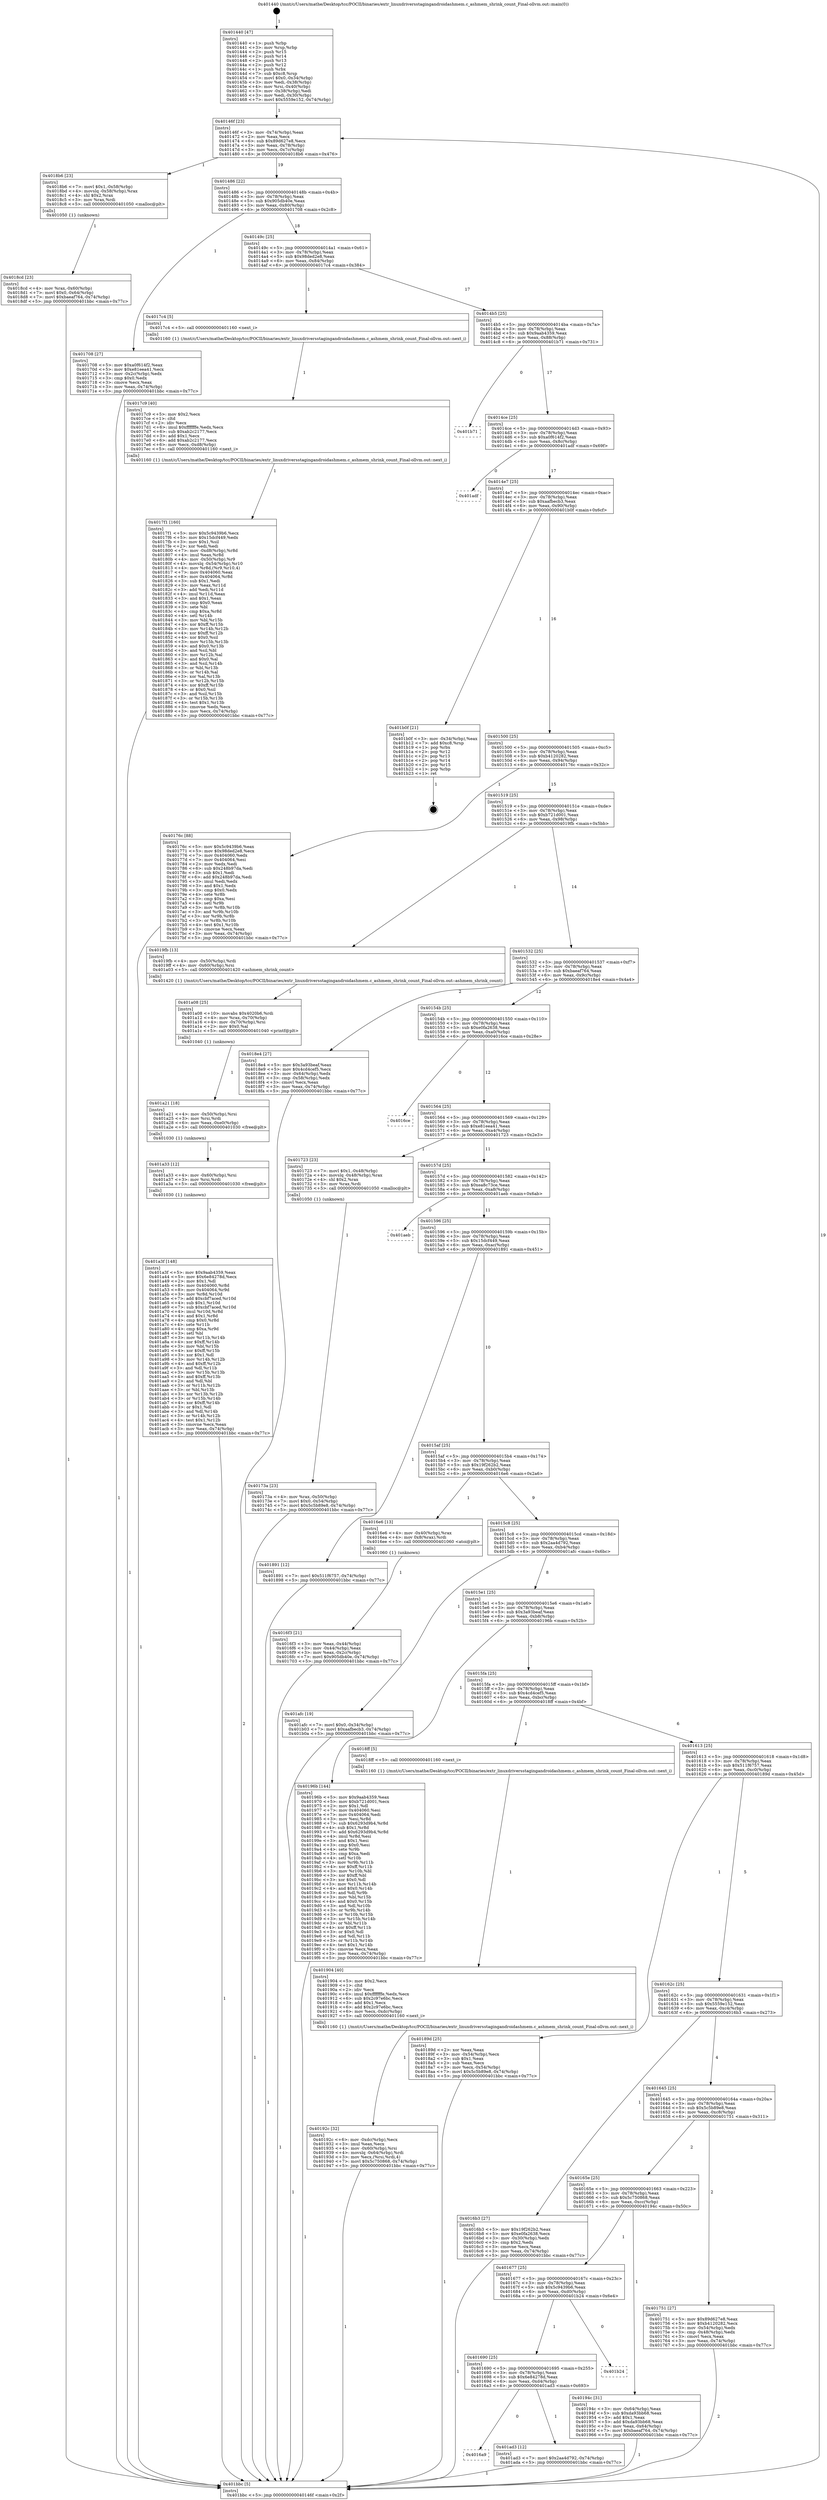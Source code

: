 digraph "0x401440" {
  label = "0x401440 (/mnt/c/Users/mathe/Desktop/tcc/POCII/binaries/extr_linuxdriversstagingandroidashmem.c_ashmem_shrink_count_Final-ollvm.out::main(0))"
  labelloc = "t"
  node[shape=record]

  Entry [label="",width=0.3,height=0.3,shape=circle,fillcolor=black,style=filled]
  "0x40146f" [label="{
     0x40146f [23]\l
     | [instrs]\l
     &nbsp;&nbsp;0x40146f \<+3\>: mov -0x74(%rbp),%eax\l
     &nbsp;&nbsp;0x401472 \<+2\>: mov %eax,%ecx\l
     &nbsp;&nbsp;0x401474 \<+6\>: sub $0x89d627e8,%ecx\l
     &nbsp;&nbsp;0x40147a \<+3\>: mov %eax,-0x78(%rbp)\l
     &nbsp;&nbsp;0x40147d \<+3\>: mov %ecx,-0x7c(%rbp)\l
     &nbsp;&nbsp;0x401480 \<+6\>: je 00000000004018b6 \<main+0x476\>\l
  }"]
  "0x4018b6" [label="{
     0x4018b6 [23]\l
     | [instrs]\l
     &nbsp;&nbsp;0x4018b6 \<+7\>: movl $0x1,-0x58(%rbp)\l
     &nbsp;&nbsp;0x4018bd \<+4\>: movslq -0x58(%rbp),%rax\l
     &nbsp;&nbsp;0x4018c1 \<+4\>: shl $0x2,%rax\l
     &nbsp;&nbsp;0x4018c5 \<+3\>: mov %rax,%rdi\l
     &nbsp;&nbsp;0x4018c8 \<+5\>: call 0000000000401050 \<malloc@plt\>\l
     | [calls]\l
     &nbsp;&nbsp;0x401050 \{1\} (unknown)\l
  }"]
  "0x401486" [label="{
     0x401486 [22]\l
     | [instrs]\l
     &nbsp;&nbsp;0x401486 \<+5\>: jmp 000000000040148b \<main+0x4b\>\l
     &nbsp;&nbsp;0x40148b \<+3\>: mov -0x78(%rbp),%eax\l
     &nbsp;&nbsp;0x40148e \<+5\>: sub $0x905db40e,%eax\l
     &nbsp;&nbsp;0x401493 \<+3\>: mov %eax,-0x80(%rbp)\l
     &nbsp;&nbsp;0x401496 \<+6\>: je 0000000000401708 \<main+0x2c8\>\l
  }"]
  Exit [label="",width=0.3,height=0.3,shape=circle,fillcolor=black,style=filled,peripheries=2]
  "0x401708" [label="{
     0x401708 [27]\l
     | [instrs]\l
     &nbsp;&nbsp;0x401708 \<+5\>: mov $0xa0f614f2,%eax\l
     &nbsp;&nbsp;0x40170d \<+5\>: mov $0xe81eea41,%ecx\l
     &nbsp;&nbsp;0x401712 \<+3\>: mov -0x2c(%rbp),%edx\l
     &nbsp;&nbsp;0x401715 \<+3\>: cmp $0x0,%edx\l
     &nbsp;&nbsp;0x401718 \<+3\>: cmove %ecx,%eax\l
     &nbsp;&nbsp;0x40171b \<+3\>: mov %eax,-0x74(%rbp)\l
     &nbsp;&nbsp;0x40171e \<+5\>: jmp 0000000000401bbc \<main+0x77c\>\l
  }"]
  "0x40149c" [label="{
     0x40149c [25]\l
     | [instrs]\l
     &nbsp;&nbsp;0x40149c \<+5\>: jmp 00000000004014a1 \<main+0x61\>\l
     &nbsp;&nbsp;0x4014a1 \<+3\>: mov -0x78(%rbp),%eax\l
     &nbsp;&nbsp;0x4014a4 \<+5\>: sub $0x98ded2e8,%eax\l
     &nbsp;&nbsp;0x4014a9 \<+6\>: mov %eax,-0x84(%rbp)\l
     &nbsp;&nbsp;0x4014af \<+6\>: je 00000000004017c4 \<main+0x384\>\l
  }"]
  "0x4016a9" [label="{
     0x4016a9\l
  }", style=dashed]
  "0x4017c4" [label="{
     0x4017c4 [5]\l
     | [instrs]\l
     &nbsp;&nbsp;0x4017c4 \<+5\>: call 0000000000401160 \<next_i\>\l
     | [calls]\l
     &nbsp;&nbsp;0x401160 \{1\} (/mnt/c/Users/mathe/Desktop/tcc/POCII/binaries/extr_linuxdriversstagingandroidashmem.c_ashmem_shrink_count_Final-ollvm.out::next_i)\l
  }"]
  "0x4014b5" [label="{
     0x4014b5 [25]\l
     | [instrs]\l
     &nbsp;&nbsp;0x4014b5 \<+5\>: jmp 00000000004014ba \<main+0x7a\>\l
     &nbsp;&nbsp;0x4014ba \<+3\>: mov -0x78(%rbp),%eax\l
     &nbsp;&nbsp;0x4014bd \<+5\>: sub $0x9aab4359,%eax\l
     &nbsp;&nbsp;0x4014c2 \<+6\>: mov %eax,-0x88(%rbp)\l
     &nbsp;&nbsp;0x4014c8 \<+6\>: je 0000000000401b71 \<main+0x731\>\l
  }"]
  "0x401ad3" [label="{
     0x401ad3 [12]\l
     | [instrs]\l
     &nbsp;&nbsp;0x401ad3 \<+7\>: movl $0x2aa4d792,-0x74(%rbp)\l
     &nbsp;&nbsp;0x401ada \<+5\>: jmp 0000000000401bbc \<main+0x77c\>\l
  }"]
  "0x401b71" [label="{
     0x401b71\l
  }", style=dashed]
  "0x4014ce" [label="{
     0x4014ce [25]\l
     | [instrs]\l
     &nbsp;&nbsp;0x4014ce \<+5\>: jmp 00000000004014d3 \<main+0x93\>\l
     &nbsp;&nbsp;0x4014d3 \<+3\>: mov -0x78(%rbp),%eax\l
     &nbsp;&nbsp;0x4014d6 \<+5\>: sub $0xa0f614f2,%eax\l
     &nbsp;&nbsp;0x4014db \<+6\>: mov %eax,-0x8c(%rbp)\l
     &nbsp;&nbsp;0x4014e1 \<+6\>: je 0000000000401adf \<main+0x69f\>\l
  }"]
  "0x401690" [label="{
     0x401690 [25]\l
     | [instrs]\l
     &nbsp;&nbsp;0x401690 \<+5\>: jmp 0000000000401695 \<main+0x255\>\l
     &nbsp;&nbsp;0x401695 \<+3\>: mov -0x78(%rbp),%eax\l
     &nbsp;&nbsp;0x401698 \<+5\>: sub $0x6e84278d,%eax\l
     &nbsp;&nbsp;0x40169d \<+6\>: mov %eax,-0xd4(%rbp)\l
     &nbsp;&nbsp;0x4016a3 \<+6\>: je 0000000000401ad3 \<main+0x693\>\l
  }"]
  "0x401adf" [label="{
     0x401adf\l
  }", style=dashed]
  "0x4014e7" [label="{
     0x4014e7 [25]\l
     | [instrs]\l
     &nbsp;&nbsp;0x4014e7 \<+5\>: jmp 00000000004014ec \<main+0xac\>\l
     &nbsp;&nbsp;0x4014ec \<+3\>: mov -0x78(%rbp),%eax\l
     &nbsp;&nbsp;0x4014ef \<+5\>: sub $0xaafbecb3,%eax\l
     &nbsp;&nbsp;0x4014f4 \<+6\>: mov %eax,-0x90(%rbp)\l
     &nbsp;&nbsp;0x4014fa \<+6\>: je 0000000000401b0f \<main+0x6cf\>\l
  }"]
  "0x401b24" [label="{
     0x401b24\l
  }", style=dashed]
  "0x401b0f" [label="{
     0x401b0f [21]\l
     | [instrs]\l
     &nbsp;&nbsp;0x401b0f \<+3\>: mov -0x34(%rbp),%eax\l
     &nbsp;&nbsp;0x401b12 \<+7\>: add $0xc8,%rsp\l
     &nbsp;&nbsp;0x401b19 \<+1\>: pop %rbx\l
     &nbsp;&nbsp;0x401b1a \<+2\>: pop %r12\l
     &nbsp;&nbsp;0x401b1c \<+2\>: pop %r13\l
     &nbsp;&nbsp;0x401b1e \<+2\>: pop %r14\l
     &nbsp;&nbsp;0x401b20 \<+2\>: pop %r15\l
     &nbsp;&nbsp;0x401b22 \<+1\>: pop %rbp\l
     &nbsp;&nbsp;0x401b23 \<+1\>: ret\l
  }"]
  "0x401500" [label="{
     0x401500 [25]\l
     | [instrs]\l
     &nbsp;&nbsp;0x401500 \<+5\>: jmp 0000000000401505 \<main+0xc5\>\l
     &nbsp;&nbsp;0x401505 \<+3\>: mov -0x78(%rbp),%eax\l
     &nbsp;&nbsp;0x401508 \<+5\>: sub $0xb4120282,%eax\l
     &nbsp;&nbsp;0x40150d \<+6\>: mov %eax,-0x94(%rbp)\l
     &nbsp;&nbsp;0x401513 \<+6\>: je 000000000040176c \<main+0x32c\>\l
  }"]
  "0x401a3f" [label="{
     0x401a3f [148]\l
     | [instrs]\l
     &nbsp;&nbsp;0x401a3f \<+5\>: mov $0x9aab4359,%eax\l
     &nbsp;&nbsp;0x401a44 \<+5\>: mov $0x6e84278d,%ecx\l
     &nbsp;&nbsp;0x401a49 \<+2\>: mov $0x1,%dl\l
     &nbsp;&nbsp;0x401a4b \<+8\>: mov 0x404060,%r8d\l
     &nbsp;&nbsp;0x401a53 \<+8\>: mov 0x404064,%r9d\l
     &nbsp;&nbsp;0x401a5b \<+3\>: mov %r8d,%r10d\l
     &nbsp;&nbsp;0x401a5e \<+7\>: add $0xcbf7aced,%r10d\l
     &nbsp;&nbsp;0x401a65 \<+4\>: sub $0x1,%r10d\l
     &nbsp;&nbsp;0x401a69 \<+7\>: sub $0xcbf7aced,%r10d\l
     &nbsp;&nbsp;0x401a70 \<+4\>: imul %r10d,%r8d\l
     &nbsp;&nbsp;0x401a74 \<+4\>: and $0x1,%r8d\l
     &nbsp;&nbsp;0x401a78 \<+4\>: cmp $0x0,%r8d\l
     &nbsp;&nbsp;0x401a7c \<+4\>: sete %r11b\l
     &nbsp;&nbsp;0x401a80 \<+4\>: cmp $0xa,%r9d\l
     &nbsp;&nbsp;0x401a84 \<+3\>: setl %bl\l
     &nbsp;&nbsp;0x401a87 \<+3\>: mov %r11b,%r14b\l
     &nbsp;&nbsp;0x401a8a \<+4\>: xor $0xff,%r14b\l
     &nbsp;&nbsp;0x401a8e \<+3\>: mov %bl,%r15b\l
     &nbsp;&nbsp;0x401a91 \<+4\>: xor $0xff,%r15b\l
     &nbsp;&nbsp;0x401a95 \<+3\>: xor $0x1,%dl\l
     &nbsp;&nbsp;0x401a98 \<+3\>: mov %r14b,%r12b\l
     &nbsp;&nbsp;0x401a9b \<+4\>: and $0xff,%r12b\l
     &nbsp;&nbsp;0x401a9f \<+3\>: and %dl,%r11b\l
     &nbsp;&nbsp;0x401aa2 \<+3\>: mov %r15b,%r13b\l
     &nbsp;&nbsp;0x401aa5 \<+4\>: and $0xff,%r13b\l
     &nbsp;&nbsp;0x401aa9 \<+2\>: and %dl,%bl\l
     &nbsp;&nbsp;0x401aab \<+3\>: or %r11b,%r12b\l
     &nbsp;&nbsp;0x401aae \<+3\>: or %bl,%r13b\l
     &nbsp;&nbsp;0x401ab1 \<+3\>: xor %r13b,%r12b\l
     &nbsp;&nbsp;0x401ab4 \<+3\>: or %r15b,%r14b\l
     &nbsp;&nbsp;0x401ab7 \<+4\>: xor $0xff,%r14b\l
     &nbsp;&nbsp;0x401abb \<+3\>: or $0x1,%dl\l
     &nbsp;&nbsp;0x401abe \<+3\>: and %dl,%r14b\l
     &nbsp;&nbsp;0x401ac1 \<+3\>: or %r14b,%r12b\l
     &nbsp;&nbsp;0x401ac4 \<+4\>: test $0x1,%r12b\l
     &nbsp;&nbsp;0x401ac8 \<+3\>: cmovne %ecx,%eax\l
     &nbsp;&nbsp;0x401acb \<+3\>: mov %eax,-0x74(%rbp)\l
     &nbsp;&nbsp;0x401ace \<+5\>: jmp 0000000000401bbc \<main+0x77c\>\l
  }"]
  "0x40176c" [label="{
     0x40176c [88]\l
     | [instrs]\l
     &nbsp;&nbsp;0x40176c \<+5\>: mov $0x5c9439b6,%eax\l
     &nbsp;&nbsp;0x401771 \<+5\>: mov $0x98ded2e8,%ecx\l
     &nbsp;&nbsp;0x401776 \<+7\>: mov 0x404060,%edx\l
     &nbsp;&nbsp;0x40177d \<+7\>: mov 0x404064,%esi\l
     &nbsp;&nbsp;0x401784 \<+2\>: mov %edx,%edi\l
     &nbsp;&nbsp;0x401786 \<+6\>: sub $0x248b97da,%edi\l
     &nbsp;&nbsp;0x40178c \<+3\>: sub $0x1,%edi\l
     &nbsp;&nbsp;0x40178f \<+6\>: add $0x248b97da,%edi\l
     &nbsp;&nbsp;0x401795 \<+3\>: imul %edi,%edx\l
     &nbsp;&nbsp;0x401798 \<+3\>: and $0x1,%edx\l
     &nbsp;&nbsp;0x40179b \<+3\>: cmp $0x0,%edx\l
     &nbsp;&nbsp;0x40179e \<+4\>: sete %r8b\l
     &nbsp;&nbsp;0x4017a2 \<+3\>: cmp $0xa,%esi\l
     &nbsp;&nbsp;0x4017a5 \<+4\>: setl %r9b\l
     &nbsp;&nbsp;0x4017a9 \<+3\>: mov %r8b,%r10b\l
     &nbsp;&nbsp;0x4017ac \<+3\>: and %r9b,%r10b\l
     &nbsp;&nbsp;0x4017af \<+3\>: xor %r9b,%r8b\l
     &nbsp;&nbsp;0x4017b2 \<+3\>: or %r8b,%r10b\l
     &nbsp;&nbsp;0x4017b5 \<+4\>: test $0x1,%r10b\l
     &nbsp;&nbsp;0x4017b9 \<+3\>: cmovne %ecx,%eax\l
     &nbsp;&nbsp;0x4017bc \<+3\>: mov %eax,-0x74(%rbp)\l
     &nbsp;&nbsp;0x4017bf \<+5\>: jmp 0000000000401bbc \<main+0x77c\>\l
  }"]
  "0x401519" [label="{
     0x401519 [25]\l
     | [instrs]\l
     &nbsp;&nbsp;0x401519 \<+5\>: jmp 000000000040151e \<main+0xde\>\l
     &nbsp;&nbsp;0x40151e \<+3\>: mov -0x78(%rbp),%eax\l
     &nbsp;&nbsp;0x401521 \<+5\>: sub $0xb721d001,%eax\l
     &nbsp;&nbsp;0x401526 \<+6\>: mov %eax,-0x98(%rbp)\l
     &nbsp;&nbsp;0x40152c \<+6\>: je 00000000004019fb \<main+0x5bb\>\l
  }"]
  "0x401a33" [label="{
     0x401a33 [12]\l
     | [instrs]\l
     &nbsp;&nbsp;0x401a33 \<+4\>: mov -0x60(%rbp),%rsi\l
     &nbsp;&nbsp;0x401a37 \<+3\>: mov %rsi,%rdi\l
     &nbsp;&nbsp;0x401a3a \<+5\>: call 0000000000401030 \<free@plt\>\l
     | [calls]\l
     &nbsp;&nbsp;0x401030 \{1\} (unknown)\l
  }"]
  "0x4019fb" [label="{
     0x4019fb [13]\l
     | [instrs]\l
     &nbsp;&nbsp;0x4019fb \<+4\>: mov -0x50(%rbp),%rdi\l
     &nbsp;&nbsp;0x4019ff \<+4\>: mov -0x60(%rbp),%rsi\l
     &nbsp;&nbsp;0x401a03 \<+5\>: call 0000000000401420 \<ashmem_shrink_count\>\l
     | [calls]\l
     &nbsp;&nbsp;0x401420 \{1\} (/mnt/c/Users/mathe/Desktop/tcc/POCII/binaries/extr_linuxdriversstagingandroidashmem.c_ashmem_shrink_count_Final-ollvm.out::ashmem_shrink_count)\l
  }"]
  "0x401532" [label="{
     0x401532 [25]\l
     | [instrs]\l
     &nbsp;&nbsp;0x401532 \<+5\>: jmp 0000000000401537 \<main+0xf7\>\l
     &nbsp;&nbsp;0x401537 \<+3\>: mov -0x78(%rbp),%eax\l
     &nbsp;&nbsp;0x40153a \<+5\>: sub $0xbaeaf764,%eax\l
     &nbsp;&nbsp;0x40153f \<+6\>: mov %eax,-0x9c(%rbp)\l
     &nbsp;&nbsp;0x401545 \<+6\>: je 00000000004018e4 \<main+0x4a4\>\l
  }"]
  "0x401a21" [label="{
     0x401a21 [18]\l
     | [instrs]\l
     &nbsp;&nbsp;0x401a21 \<+4\>: mov -0x50(%rbp),%rsi\l
     &nbsp;&nbsp;0x401a25 \<+3\>: mov %rsi,%rdi\l
     &nbsp;&nbsp;0x401a28 \<+6\>: mov %eax,-0xe0(%rbp)\l
     &nbsp;&nbsp;0x401a2e \<+5\>: call 0000000000401030 \<free@plt\>\l
     | [calls]\l
     &nbsp;&nbsp;0x401030 \{1\} (unknown)\l
  }"]
  "0x4018e4" [label="{
     0x4018e4 [27]\l
     | [instrs]\l
     &nbsp;&nbsp;0x4018e4 \<+5\>: mov $0x3a93beaf,%eax\l
     &nbsp;&nbsp;0x4018e9 \<+5\>: mov $0x4cd4cef5,%ecx\l
     &nbsp;&nbsp;0x4018ee \<+3\>: mov -0x64(%rbp),%edx\l
     &nbsp;&nbsp;0x4018f1 \<+3\>: cmp -0x58(%rbp),%edx\l
     &nbsp;&nbsp;0x4018f4 \<+3\>: cmovl %ecx,%eax\l
     &nbsp;&nbsp;0x4018f7 \<+3\>: mov %eax,-0x74(%rbp)\l
     &nbsp;&nbsp;0x4018fa \<+5\>: jmp 0000000000401bbc \<main+0x77c\>\l
  }"]
  "0x40154b" [label="{
     0x40154b [25]\l
     | [instrs]\l
     &nbsp;&nbsp;0x40154b \<+5\>: jmp 0000000000401550 \<main+0x110\>\l
     &nbsp;&nbsp;0x401550 \<+3\>: mov -0x78(%rbp),%eax\l
     &nbsp;&nbsp;0x401553 \<+5\>: sub $0xe0fa2638,%eax\l
     &nbsp;&nbsp;0x401558 \<+6\>: mov %eax,-0xa0(%rbp)\l
     &nbsp;&nbsp;0x40155e \<+6\>: je 00000000004016ce \<main+0x28e\>\l
  }"]
  "0x401a08" [label="{
     0x401a08 [25]\l
     | [instrs]\l
     &nbsp;&nbsp;0x401a08 \<+10\>: movabs $0x4020b6,%rdi\l
     &nbsp;&nbsp;0x401a12 \<+4\>: mov %rax,-0x70(%rbp)\l
     &nbsp;&nbsp;0x401a16 \<+4\>: mov -0x70(%rbp),%rsi\l
     &nbsp;&nbsp;0x401a1a \<+2\>: mov $0x0,%al\l
     &nbsp;&nbsp;0x401a1c \<+5\>: call 0000000000401040 \<printf@plt\>\l
     | [calls]\l
     &nbsp;&nbsp;0x401040 \{1\} (unknown)\l
  }"]
  "0x4016ce" [label="{
     0x4016ce\l
  }", style=dashed]
  "0x401564" [label="{
     0x401564 [25]\l
     | [instrs]\l
     &nbsp;&nbsp;0x401564 \<+5\>: jmp 0000000000401569 \<main+0x129\>\l
     &nbsp;&nbsp;0x401569 \<+3\>: mov -0x78(%rbp),%eax\l
     &nbsp;&nbsp;0x40156c \<+5\>: sub $0xe81eea41,%eax\l
     &nbsp;&nbsp;0x401571 \<+6\>: mov %eax,-0xa4(%rbp)\l
     &nbsp;&nbsp;0x401577 \<+6\>: je 0000000000401723 \<main+0x2e3\>\l
  }"]
  "0x401677" [label="{
     0x401677 [25]\l
     | [instrs]\l
     &nbsp;&nbsp;0x401677 \<+5\>: jmp 000000000040167c \<main+0x23c\>\l
     &nbsp;&nbsp;0x40167c \<+3\>: mov -0x78(%rbp),%eax\l
     &nbsp;&nbsp;0x40167f \<+5\>: sub $0x5c9439b6,%eax\l
     &nbsp;&nbsp;0x401684 \<+6\>: mov %eax,-0xd0(%rbp)\l
     &nbsp;&nbsp;0x40168a \<+6\>: je 0000000000401b24 \<main+0x6e4\>\l
  }"]
  "0x401723" [label="{
     0x401723 [23]\l
     | [instrs]\l
     &nbsp;&nbsp;0x401723 \<+7\>: movl $0x1,-0x48(%rbp)\l
     &nbsp;&nbsp;0x40172a \<+4\>: movslq -0x48(%rbp),%rax\l
     &nbsp;&nbsp;0x40172e \<+4\>: shl $0x2,%rax\l
     &nbsp;&nbsp;0x401732 \<+3\>: mov %rax,%rdi\l
     &nbsp;&nbsp;0x401735 \<+5\>: call 0000000000401050 \<malloc@plt\>\l
     | [calls]\l
     &nbsp;&nbsp;0x401050 \{1\} (unknown)\l
  }"]
  "0x40157d" [label="{
     0x40157d [25]\l
     | [instrs]\l
     &nbsp;&nbsp;0x40157d \<+5\>: jmp 0000000000401582 \<main+0x142\>\l
     &nbsp;&nbsp;0x401582 \<+3\>: mov -0x78(%rbp),%eax\l
     &nbsp;&nbsp;0x401585 \<+5\>: sub $0xea8c73ce,%eax\l
     &nbsp;&nbsp;0x40158a \<+6\>: mov %eax,-0xa8(%rbp)\l
     &nbsp;&nbsp;0x401590 \<+6\>: je 0000000000401aeb \<main+0x6ab\>\l
  }"]
  "0x40194c" [label="{
     0x40194c [31]\l
     | [instrs]\l
     &nbsp;&nbsp;0x40194c \<+3\>: mov -0x64(%rbp),%eax\l
     &nbsp;&nbsp;0x40194f \<+5\>: sub $0xda93bb68,%eax\l
     &nbsp;&nbsp;0x401954 \<+3\>: add $0x1,%eax\l
     &nbsp;&nbsp;0x401957 \<+5\>: add $0xda93bb68,%eax\l
     &nbsp;&nbsp;0x40195c \<+3\>: mov %eax,-0x64(%rbp)\l
     &nbsp;&nbsp;0x40195f \<+7\>: movl $0xbaeaf764,-0x74(%rbp)\l
     &nbsp;&nbsp;0x401966 \<+5\>: jmp 0000000000401bbc \<main+0x77c\>\l
  }"]
  "0x401aeb" [label="{
     0x401aeb\l
  }", style=dashed]
  "0x401596" [label="{
     0x401596 [25]\l
     | [instrs]\l
     &nbsp;&nbsp;0x401596 \<+5\>: jmp 000000000040159b \<main+0x15b\>\l
     &nbsp;&nbsp;0x40159b \<+3\>: mov -0x78(%rbp),%eax\l
     &nbsp;&nbsp;0x40159e \<+5\>: sub $0x15dcf449,%eax\l
     &nbsp;&nbsp;0x4015a3 \<+6\>: mov %eax,-0xac(%rbp)\l
     &nbsp;&nbsp;0x4015a9 \<+6\>: je 0000000000401891 \<main+0x451\>\l
  }"]
  "0x40192c" [label="{
     0x40192c [32]\l
     | [instrs]\l
     &nbsp;&nbsp;0x40192c \<+6\>: mov -0xdc(%rbp),%ecx\l
     &nbsp;&nbsp;0x401932 \<+3\>: imul %eax,%ecx\l
     &nbsp;&nbsp;0x401935 \<+4\>: mov -0x60(%rbp),%rsi\l
     &nbsp;&nbsp;0x401939 \<+4\>: movslq -0x64(%rbp),%rdi\l
     &nbsp;&nbsp;0x40193d \<+3\>: mov %ecx,(%rsi,%rdi,4)\l
     &nbsp;&nbsp;0x401940 \<+7\>: movl $0x5c750868,-0x74(%rbp)\l
     &nbsp;&nbsp;0x401947 \<+5\>: jmp 0000000000401bbc \<main+0x77c\>\l
  }"]
  "0x401891" [label="{
     0x401891 [12]\l
     | [instrs]\l
     &nbsp;&nbsp;0x401891 \<+7\>: movl $0x511f6757,-0x74(%rbp)\l
     &nbsp;&nbsp;0x401898 \<+5\>: jmp 0000000000401bbc \<main+0x77c\>\l
  }"]
  "0x4015af" [label="{
     0x4015af [25]\l
     | [instrs]\l
     &nbsp;&nbsp;0x4015af \<+5\>: jmp 00000000004015b4 \<main+0x174\>\l
     &nbsp;&nbsp;0x4015b4 \<+3\>: mov -0x78(%rbp),%eax\l
     &nbsp;&nbsp;0x4015b7 \<+5\>: sub $0x19f262b2,%eax\l
     &nbsp;&nbsp;0x4015bc \<+6\>: mov %eax,-0xb0(%rbp)\l
     &nbsp;&nbsp;0x4015c2 \<+6\>: je 00000000004016e6 \<main+0x2a6\>\l
  }"]
  "0x401904" [label="{
     0x401904 [40]\l
     | [instrs]\l
     &nbsp;&nbsp;0x401904 \<+5\>: mov $0x2,%ecx\l
     &nbsp;&nbsp;0x401909 \<+1\>: cltd\l
     &nbsp;&nbsp;0x40190a \<+2\>: idiv %ecx\l
     &nbsp;&nbsp;0x40190c \<+6\>: imul $0xfffffffe,%edx,%ecx\l
     &nbsp;&nbsp;0x401912 \<+6\>: sub $0x2c97e6bc,%ecx\l
     &nbsp;&nbsp;0x401918 \<+3\>: add $0x1,%ecx\l
     &nbsp;&nbsp;0x40191b \<+6\>: add $0x2c97e6bc,%ecx\l
     &nbsp;&nbsp;0x401921 \<+6\>: mov %ecx,-0xdc(%rbp)\l
     &nbsp;&nbsp;0x401927 \<+5\>: call 0000000000401160 \<next_i\>\l
     | [calls]\l
     &nbsp;&nbsp;0x401160 \{1\} (/mnt/c/Users/mathe/Desktop/tcc/POCII/binaries/extr_linuxdriversstagingandroidashmem.c_ashmem_shrink_count_Final-ollvm.out::next_i)\l
  }"]
  "0x4016e6" [label="{
     0x4016e6 [13]\l
     | [instrs]\l
     &nbsp;&nbsp;0x4016e6 \<+4\>: mov -0x40(%rbp),%rax\l
     &nbsp;&nbsp;0x4016ea \<+4\>: mov 0x8(%rax),%rdi\l
     &nbsp;&nbsp;0x4016ee \<+5\>: call 0000000000401060 \<atoi@plt\>\l
     | [calls]\l
     &nbsp;&nbsp;0x401060 \{1\} (unknown)\l
  }"]
  "0x4015c8" [label="{
     0x4015c8 [25]\l
     | [instrs]\l
     &nbsp;&nbsp;0x4015c8 \<+5\>: jmp 00000000004015cd \<main+0x18d\>\l
     &nbsp;&nbsp;0x4015cd \<+3\>: mov -0x78(%rbp),%eax\l
     &nbsp;&nbsp;0x4015d0 \<+5\>: sub $0x2aa4d792,%eax\l
     &nbsp;&nbsp;0x4015d5 \<+6\>: mov %eax,-0xb4(%rbp)\l
     &nbsp;&nbsp;0x4015db \<+6\>: je 0000000000401afc \<main+0x6bc\>\l
  }"]
  "0x4018cd" [label="{
     0x4018cd [23]\l
     | [instrs]\l
     &nbsp;&nbsp;0x4018cd \<+4\>: mov %rax,-0x60(%rbp)\l
     &nbsp;&nbsp;0x4018d1 \<+7\>: movl $0x0,-0x64(%rbp)\l
     &nbsp;&nbsp;0x4018d8 \<+7\>: movl $0xbaeaf764,-0x74(%rbp)\l
     &nbsp;&nbsp;0x4018df \<+5\>: jmp 0000000000401bbc \<main+0x77c\>\l
  }"]
  "0x401afc" [label="{
     0x401afc [19]\l
     | [instrs]\l
     &nbsp;&nbsp;0x401afc \<+7\>: movl $0x0,-0x34(%rbp)\l
     &nbsp;&nbsp;0x401b03 \<+7\>: movl $0xaafbecb3,-0x74(%rbp)\l
     &nbsp;&nbsp;0x401b0a \<+5\>: jmp 0000000000401bbc \<main+0x77c\>\l
  }"]
  "0x4015e1" [label="{
     0x4015e1 [25]\l
     | [instrs]\l
     &nbsp;&nbsp;0x4015e1 \<+5\>: jmp 00000000004015e6 \<main+0x1a6\>\l
     &nbsp;&nbsp;0x4015e6 \<+3\>: mov -0x78(%rbp),%eax\l
     &nbsp;&nbsp;0x4015e9 \<+5\>: sub $0x3a93beaf,%eax\l
     &nbsp;&nbsp;0x4015ee \<+6\>: mov %eax,-0xb8(%rbp)\l
     &nbsp;&nbsp;0x4015f4 \<+6\>: je 000000000040196b \<main+0x52b\>\l
  }"]
  "0x4017f1" [label="{
     0x4017f1 [160]\l
     | [instrs]\l
     &nbsp;&nbsp;0x4017f1 \<+5\>: mov $0x5c9439b6,%ecx\l
     &nbsp;&nbsp;0x4017f6 \<+5\>: mov $0x15dcf449,%edx\l
     &nbsp;&nbsp;0x4017fb \<+3\>: mov $0x1,%sil\l
     &nbsp;&nbsp;0x4017fe \<+2\>: xor %edi,%edi\l
     &nbsp;&nbsp;0x401800 \<+7\>: mov -0xd8(%rbp),%r8d\l
     &nbsp;&nbsp;0x401807 \<+4\>: imul %eax,%r8d\l
     &nbsp;&nbsp;0x40180b \<+4\>: mov -0x50(%rbp),%r9\l
     &nbsp;&nbsp;0x40180f \<+4\>: movslq -0x54(%rbp),%r10\l
     &nbsp;&nbsp;0x401813 \<+4\>: mov %r8d,(%r9,%r10,4)\l
     &nbsp;&nbsp;0x401817 \<+7\>: mov 0x404060,%eax\l
     &nbsp;&nbsp;0x40181e \<+8\>: mov 0x404064,%r8d\l
     &nbsp;&nbsp;0x401826 \<+3\>: sub $0x1,%edi\l
     &nbsp;&nbsp;0x401829 \<+3\>: mov %eax,%r11d\l
     &nbsp;&nbsp;0x40182c \<+3\>: add %edi,%r11d\l
     &nbsp;&nbsp;0x40182f \<+4\>: imul %r11d,%eax\l
     &nbsp;&nbsp;0x401833 \<+3\>: and $0x1,%eax\l
     &nbsp;&nbsp;0x401836 \<+3\>: cmp $0x0,%eax\l
     &nbsp;&nbsp;0x401839 \<+3\>: sete %bl\l
     &nbsp;&nbsp;0x40183c \<+4\>: cmp $0xa,%r8d\l
     &nbsp;&nbsp;0x401840 \<+4\>: setl %r14b\l
     &nbsp;&nbsp;0x401844 \<+3\>: mov %bl,%r15b\l
     &nbsp;&nbsp;0x401847 \<+4\>: xor $0xff,%r15b\l
     &nbsp;&nbsp;0x40184b \<+3\>: mov %r14b,%r12b\l
     &nbsp;&nbsp;0x40184e \<+4\>: xor $0xff,%r12b\l
     &nbsp;&nbsp;0x401852 \<+4\>: xor $0x0,%sil\l
     &nbsp;&nbsp;0x401856 \<+3\>: mov %r15b,%r13b\l
     &nbsp;&nbsp;0x401859 \<+4\>: and $0x0,%r13b\l
     &nbsp;&nbsp;0x40185d \<+3\>: and %sil,%bl\l
     &nbsp;&nbsp;0x401860 \<+3\>: mov %r12b,%al\l
     &nbsp;&nbsp;0x401863 \<+2\>: and $0x0,%al\l
     &nbsp;&nbsp;0x401865 \<+3\>: and %sil,%r14b\l
     &nbsp;&nbsp;0x401868 \<+3\>: or %bl,%r13b\l
     &nbsp;&nbsp;0x40186b \<+3\>: or %r14b,%al\l
     &nbsp;&nbsp;0x40186e \<+3\>: xor %al,%r13b\l
     &nbsp;&nbsp;0x401871 \<+3\>: or %r12b,%r15b\l
     &nbsp;&nbsp;0x401874 \<+4\>: xor $0xff,%r15b\l
     &nbsp;&nbsp;0x401878 \<+4\>: or $0x0,%sil\l
     &nbsp;&nbsp;0x40187c \<+3\>: and %sil,%r15b\l
     &nbsp;&nbsp;0x40187f \<+3\>: or %r15b,%r13b\l
     &nbsp;&nbsp;0x401882 \<+4\>: test $0x1,%r13b\l
     &nbsp;&nbsp;0x401886 \<+3\>: cmovne %edx,%ecx\l
     &nbsp;&nbsp;0x401889 \<+3\>: mov %ecx,-0x74(%rbp)\l
     &nbsp;&nbsp;0x40188c \<+5\>: jmp 0000000000401bbc \<main+0x77c\>\l
  }"]
  "0x40196b" [label="{
     0x40196b [144]\l
     | [instrs]\l
     &nbsp;&nbsp;0x40196b \<+5\>: mov $0x9aab4359,%eax\l
     &nbsp;&nbsp;0x401970 \<+5\>: mov $0xb721d001,%ecx\l
     &nbsp;&nbsp;0x401975 \<+2\>: mov $0x1,%dl\l
     &nbsp;&nbsp;0x401977 \<+7\>: mov 0x404060,%esi\l
     &nbsp;&nbsp;0x40197e \<+7\>: mov 0x404064,%edi\l
     &nbsp;&nbsp;0x401985 \<+3\>: mov %esi,%r8d\l
     &nbsp;&nbsp;0x401988 \<+7\>: sub $0x6293d9b4,%r8d\l
     &nbsp;&nbsp;0x40198f \<+4\>: sub $0x1,%r8d\l
     &nbsp;&nbsp;0x401993 \<+7\>: add $0x6293d9b4,%r8d\l
     &nbsp;&nbsp;0x40199a \<+4\>: imul %r8d,%esi\l
     &nbsp;&nbsp;0x40199e \<+3\>: and $0x1,%esi\l
     &nbsp;&nbsp;0x4019a1 \<+3\>: cmp $0x0,%esi\l
     &nbsp;&nbsp;0x4019a4 \<+4\>: sete %r9b\l
     &nbsp;&nbsp;0x4019a8 \<+3\>: cmp $0xa,%edi\l
     &nbsp;&nbsp;0x4019ab \<+4\>: setl %r10b\l
     &nbsp;&nbsp;0x4019af \<+3\>: mov %r9b,%r11b\l
     &nbsp;&nbsp;0x4019b2 \<+4\>: xor $0xff,%r11b\l
     &nbsp;&nbsp;0x4019b6 \<+3\>: mov %r10b,%bl\l
     &nbsp;&nbsp;0x4019b9 \<+3\>: xor $0xff,%bl\l
     &nbsp;&nbsp;0x4019bc \<+3\>: xor $0x0,%dl\l
     &nbsp;&nbsp;0x4019bf \<+3\>: mov %r11b,%r14b\l
     &nbsp;&nbsp;0x4019c2 \<+4\>: and $0x0,%r14b\l
     &nbsp;&nbsp;0x4019c6 \<+3\>: and %dl,%r9b\l
     &nbsp;&nbsp;0x4019c9 \<+3\>: mov %bl,%r15b\l
     &nbsp;&nbsp;0x4019cc \<+4\>: and $0x0,%r15b\l
     &nbsp;&nbsp;0x4019d0 \<+3\>: and %dl,%r10b\l
     &nbsp;&nbsp;0x4019d3 \<+3\>: or %r9b,%r14b\l
     &nbsp;&nbsp;0x4019d6 \<+3\>: or %r10b,%r15b\l
     &nbsp;&nbsp;0x4019d9 \<+3\>: xor %r15b,%r14b\l
     &nbsp;&nbsp;0x4019dc \<+3\>: or %bl,%r11b\l
     &nbsp;&nbsp;0x4019df \<+4\>: xor $0xff,%r11b\l
     &nbsp;&nbsp;0x4019e3 \<+3\>: or $0x0,%dl\l
     &nbsp;&nbsp;0x4019e6 \<+3\>: and %dl,%r11b\l
     &nbsp;&nbsp;0x4019e9 \<+3\>: or %r11b,%r14b\l
     &nbsp;&nbsp;0x4019ec \<+4\>: test $0x1,%r14b\l
     &nbsp;&nbsp;0x4019f0 \<+3\>: cmovne %ecx,%eax\l
     &nbsp;&nbsp;0x4019f3 \<+3\>: mov %eax,-0x74(%rbp)\l
     &nbsp;&nbsp;0x4019f6 \<+5\>: jmp 0000000000401bbc \<main+0x77c\>\l
  }"]
  "0x4015fa" [label="{
     0x4015fa [25]\l
     | [instrs]\l
     &nbsp;&nbsp;0x4015fa \<+5\>: jmp 00000000004015ff \<main+0x1bf\>\l
     &nbsp;&nbsp;0x4015ff \<+3\>: mov -0x78(%rbp),%eax\l
     &nbsp;&nbsp;0x401602 \<+5\>: sub $0x4cd4cef5,%eax\l
     &nbsp;&nbsp;0x401607 \<+6\>: mov %eax,-0xbc(%rbp)\l
     &nbsp;&nbsp;0x40160d \<+6\>: je 00000000004018ff \<main+0x4bf\>\l
  }"]
  "0x4017c9" [label="{
     0x4017c9 [40]\l
     | [instrs]\l
     &nbsp;&nbsp;0x4017c9 \<+5\>: mov $0x2,%ecx\l
     &nbsp;&nbsp;0x4017ce \<+1\>: cltd\l
     &nbsp;&nbsp;0x4017cf \<+2\>: idiv %ecx\l
     &nbsp;&nbsp;0x4017d1 \<+6\>: imul $0xfffffffe,%edx,%ecx\l
     &nbsp;&nbsp;0x4017d7 \<+6\>: sub $0xab2c2177,%ecx\l
     &nbsp;&nbsp;0x4017dd \<+3\>: add $0x1,%ecx\l
     &nbsp;&nbsp;0x4017e0 \<+6\>: add $0xab2c2177,%ecx\l
     &nbsp;&nbsp;0x4017e6 \<+6\>: mov %ecx,-0xd8(%rbp)\l
     &nbsp;&nbsp;0x4017ec \<+5\>: call 0000000000401160 \<next_i\>\l
     | [calls]\l
     &nbsp;&nbsp;0x401160 \{1\} (/mnt/c/Users/mathe/Desktop/tcc/POCII/binaries/extr_linuxdriversstagingandroidashmem.c_ashmem_shrink_count_Final-ollvm.out::next_i)\l
  }"]
  "0x4018ff" [label="{
     0x4018ff [5]\l
     | [instrs]\l
     &nbsp;&nbsp;0x4018ff \<+5\>: call 0000000000401160 \<next_i\>\l
     | [calls]\l
     &nbsp;&nbsp;0x401160 \{1\} (/mnt/c/Users/mathe/Desktop/tcc/POCII/binaries/extr_linuxdriversstagingandroidashmem.c_ashmem_shrink_count_Final-ollvm.out::next_i)\l
  }"]
  "0x401613" [label="{
     0x401613 [25]\l
     | [instrs]\l
     &nbsp;&nbsp;0x401613 \<+5\>: jmp 0000000000401618 \<main+0x1d8\>\l
     &nbsp;&nbsp;0x401618 \<+3\>: mov -0x78(%rbp),%eax\l
     &nbsp;&nbsp;0x40161b \<+5\>: sub $0x511f6757,%eax\l
     &nbsp;&nbsp;0x401620 \<+6\>: mov %eax,-0xc0(%rbp)\l
     &nbsp;&nbsp;0x401626 \<+6\>: je 000000000040189d \<main+0x45d\>\l
  }"]
  "0x40165e" [label="{
     0x40165e [25]\l
     | [instrs]\l
     &nbsp;&nbsp;0x40165e \<+5\>: jmp 0000000000401663 \<main+0x223\>\l
     &nbsp;&nbsp;0x401663 \<+3\>: mov -0x78(%rbp),%eax\l
     &nbsp;&nbsp;0x401666 \<+5\>: sub $0x5c750868,%eax\l
     &nbsp;&nbsp;0x40166b \<+6\>: mov %eax,-0xcc(%rbp)\l
     &nbsp;&nbsp;0x401671 \<+6\>: je 000000000040194c \<main+0x50c\>\l
  }"]
  "0x40189d" [label="{
     0x40189d [25]\l
     | [instrs]\l
     &nbsp;&nbsp;0x40189d \<+2\>: xor %eax,%eax\l
     &nbsp;&nbsp;0x40189f \<+3\>: mov -0x54(%rbp),%ecx\l
     &nbsp;&nbsp;0x4018a2 \<+3\>: sub $0x1,%eax\l
     &nbsp;&nbsp;0x4018a5 \<+2\>: sub %eax,%ecx\l
     &nbsp;&nbsp;0x4018a7 \<+3\>: mov %ecx,-0x54(%rbp)\l
     &nbsp;&nbsp;0x4018aa \<+7\>: movl $0x5c5b89e8,-0x74(%rbp)\l
     &nbsp;&nbsp;0x4018b1 \<+5\>: jmp 0000000000401bbc \<main+0x77c\>\l
  }"]
  "0x40162c" [label="{
     0x40162c [25]\l
     | [instrs]\l
     &nbsp;&nbsp;0x40162c \<+5\>: jmp 0000000000401631 \<main+0x1f1\>\l
     &nbsp;&nbsp;0x401631 \<+3\>: mov -0x78(%rbp),%eax\l
     &nbsp;&nbsp;0x401634 \<+5\>: sub $0x5559e152,%eax\l
     &nbsp;&nbsp;0x401639 \<+6\>: mov %eax,-0xc4(%rbp)\l
     &nbsp;&nbsp;0x40163f \<+6\>: je 00000000004016b3 \<main+0x273\>\l
  }"]
  "0x401751" [label="{
     0x401751 [27]\l
     | [instrs]\l
     &nbsp;&nbsp;0x401751 \<+5\>: mov $0x89d627e8,%eax\l
     &nbsp;&nbsp;0x401756 \<+5\>: mov $0xb4120282,%ecx\l
     &nbsp;&nbsp;0x40175b \<+3\>: mov -0x54(%rbp),%edx\l
     &nbsp;&nbsp;0x40175e \<+3\>: cmp -0x48(%rbp),%edx\l
     &nbsp;&nbsp;0x401761 \<+3\>: cmovl %ecx,%eax\l
     &nbsp;&nbsp;0x401764 \<+3\>: mov %eax,-0x74(%rbp)\l
     &nbsp;&nbsp;0x401767 \<+5\>: jmp 0000000000401bbc \<main+0x77c\>\l
  }"]
  "0x4016b3" [label="{
     0x4016b3 [27]\l
     | [instrs]\l
     &nbsp;&nbsp;0x4016b3 \<+5\>: mov $0x19f262b2,%eax\l
     &nbsp;&nbsp;0x4016b8 \<+5\>: mov $0xe0fa2638,%ecx\l
     &nbsp;&nbsp;0x4016bd \<+3\>: mov -0x30(%rbp),%edx\l
     &nbsp;&nbsp;0x4016c0 \<+3\>: cmp $0x2,%edx\l
     &nbsp;&nbsp;0x4016c3 \<+3\>: cmovne %ecx,%eax\l
     &nbsp;&nbsp;0x4016c6 \<+3\>: mov %eax,-0x74(%rbp)\l
     &nbsp;&nbsp;0x4016c9 \<+5\>: jmp 0000000000401bbc \<main+0x77c\>\l
  }"]
  "0x401645" [label="{
     0x401645 [25]\l
     | [instrs]\l
     &nbsp;&nbsp;0x401645 \<+5\>: jmp 000000000040164a \<main+0x20a\>\l
     &nbsp;&nbsp;0x40164a \<+3\>: mov -0x78(%rbp),%eax\l
     &nbsp;&nbsp;0x40164d \<+5\>: sub $0x5c5b89e8,%eax\l
     &nbsp;&nbsp;0x401652 \<+6\>: mov %eax,-0xc8(%rbp)\l
     &nbsp;&nbsp;0x401658 \<+6\>: je 0000000000401751 \<main+0x311\>\l
  }"]
  "0x401bbc" [label="{
     0x401bbc [5]\l
     | [instrs]\l
     &nbsp;&nbsp;0x401bbc \<+5\>: jmp 000000000040146f \<main+0x2f\>\l
  }"]
  "0x401440" [label="{
     0x401440 [47]\l
     | [instrs]\l
     &nbsp;&nbsp;0x401440 \<+1\>: push %rbp\l
     &nbsp;&nbsp;0x401441 \<+3\>: mov %rsp,%rbp\l
     &nbsp;&nbsp;0x401444 \<+2\>: push %r15\l
     &nbsp;&nbsp;0x401446 \<+2\>: push %r14\l
     &nbsp;&nbsp;0x401448 \<+2\>: push %r13\l
     &nbsp;&nbsp;0x40144a \<+2\>: push %r12\l
     &nbsp;&nbsp;0x40144c \<+1\>: push %rbx\l
     &nbsp;&nbsp;0x40144d \<+7\>: sub $0xc8,%rsp\l
     &nbsp;&nbsp;0x401454 \<+7\>: movl $0x0,-0x34(%rbp)\l
     &nbsp;&nbsp;0x40145b \<+3\>: mov %edi,-0x38(%rbp)\l
     &nbsp;&nbsp;0x40145e \<+4\>: mov %rsi,-0x40(%rbp)\l
     &nbsp;&nbsp;0x401462 \<+3\>: mov -0x38(%rbp),%edi\l
     &nbsp;&nbsp;0x401465 \<+3\>: mov %edi,-0x30(%rbp)\l
     &nbsp;&nbsp;0x401468 \<+7\>: movl $0x5559e152,-0x74(%rbp)\l
  }"]
  "0x4016f3" [label="{
     0x4016f3 [21]\l
     | [instrs]\l
     &nbsp;&nbsp;0x4016f3 \<+3\>: mov %eax,-0x44(%rbp)\l
     &nbsp;&nbsp;0x4016f6 \<+3\>: mov -0x44(%rbp),%eax\l
     &nbsp;&nbsp;0x4016f9 \<+3\>: mov %eax,-0x2c(%rbp)\l
     &nbsp;&nbsp;0x4016fc \<+7\>: movl $0x905db40e,-0x74(%rbp)\l
     &nbsp;&nbsp;0x401703 \<+5\>: jmp 0000000000401bbc \<main+0x77c\>\l
  }"]
  "0x40173a" [label="{
     0x40173a [23]\l
     | [instrs]\l
     &nbsp;&nbsp;0x40173a \<+4\>: mov %rax,-0x50(%rbp)\l
     &nbsp;&nbsp;0x40173e \<+7\>: movl $0x0,-0x54(%rbp)\l
     &nbsp;&nbsp;0x401745 \<+7\>: movl $0x5c5b89e8,-0x74(%rbp)\l
     &nbsp;&nbsp;0x40174c \<+5\>: jmp 0000000000401bbc \<main+0x77c\>\l
  }"]
  Entry -> "0x401440" [label=" 1"]
  "0x40146f" -> "0x4018b6" [label=" 1"]
  "0x40146f" -> "0x401486" [label=" 19"]
  "0x401b0f" -> Exit [label=" 1"]
  "0x401486" -> "0x401708" [label=" 1"]
  "0x401486" -> "0x40149c" [label=" 18"]
  "0x401afc" -> "0x401bbc" [label=" 1"]
  "0x40149c" -> "0x4017c4" [label=" 1"]
  "0x40149c" -> "0x4014b5" [label=" 17"]
  "0x401ad3" -> "0x401bbc" [label=" 1"]
  "0x4014b5" -> "0x401b71" [label=" 0"]
  "0x4014b5" -> "0x4014ce" [label=" 17"]
  "0x401690" -> "0x4016a9" [label=" 0"]
  "0x4014ce" -> "0x401adf" [label=" 0"]
  "0x4014ce" -> "0x4014e7" [label=" 17"]
  "0x401690" -> "0x401ad3" [label=" 1"]
  "0x4014e7" -> "0x401b0f" [label=" 1"]
  "0x4014e7" -> "0x401500" [label=" 16"]
  "0x401677" -> "0x401690" [label=" 1"]
  "0x401500" -> "0x40176c" [label=" 1"]
  "0x401500" -> "0x401519" [label=" 15"]
  "0x401677" -> "0x401b24" [label=" 0"]
  "0x401519" -> "0x4019fb" [label=" 1"]
  "0x401519" -> "0x401532" [label=" 14"]
  "0x401a3f" -> "0x401bbc" [label=" 1"]
  "0x401532" -> "0x4018e4" [label=" 2"]
  "0x401532" -> "0x40154b" [label=" 12"]
  "0x401a33" -> "0x401a3f" [label=" 1"]
  "0x40154b" -> "0x4016ce" [label=" 0"]
  "0x40154b" -> "0x401564" [label=" 12"]
  "0x401a21" -> "0x401a33" [label=" 1"]
  "0x401564" -> "0x401723" [label=" 1"]
  "0x401564" -> "0x40157d" [label=" 11"]
  "0x401a08" -> "0x401a21" [label=" 1"]
  "0x40157d" -> "0x401aeb" [label=" 0"]
  "0x40157d" -> "0x401596" [label=" 11"]
  "0x4019fb" -> "0x401a08" [label=" 1"]
  "0x401596" -> "0x401891" [label=" 1"]
  "0x401596" -> "0x4015af" [label=" 10"]
  "0x40194c" -> "0x401bbc" [label=" 1"]
  "0x4015af" -> "0x4016e6" [label=" 1"]
  "0x4015af" -> "0x4015c8" [label=" 9"]
  "0x40165e" -> "0x401677" [label=" 1"]
  "0x4015c8" -> "0x401afc" [label=" 1"]
  "0x4015c8" -> "0x4015e1" [label=" 8"]
  "0x40165e" -> "0x40194c" [label=" 1"]
  "0x4015e1" -> "0x40196b" [label=" 1"]
  "0x4015e1" -> "0x4015fa" [label=" 7"]
  "0x40196b" -> "0x401bbc" [label=" 1"]
  "0x4015fa" -> "0x4018ff" [label=" 1"]
  "0x4015fa" -> "0x401613" [label=" 6"]
  "0x40192c" -> "0x401bbc" [label=" 1"]
  "0x401613" -> "0x40189d" [label=" 1"]
  "0x401613" -> "0x40162c" [label=" 5"]
  "0x401904" -> "0x40192c" [label=" 1"]
  "0x40162c" -> "0x4016b3" [label=" 1"]
  "0x40162c" -> "0x401645" [label=" 4"]
  "0x4016b3" -> "0x401bbc" [label=" 1"]
  "0x401440" -> "0x40146f" [label=" 1"]
  "0x401bbc" -> "0x40146f" [label=" 19"]
  "0x4016e6" -> "0x4016f3" [label=" 1"]
  "0x4016f3" -> "0x401bbc" [label=" 1"]
  "0x401708" -> "0x401bbc" [label=" 1"]
  "0x401723" -> "0x40173a" [label=" 1"]
  "0x40173a" -> "0x401bbc" [label=" 1"]
  "0x4018ff" -> "0x401904" [label=" 1"]
  "0x401645" -> "0x401751" [label=" 2"]
  "0x401645" -> "0x40165e" [label=" 2"]
  "0x401751" -> "0x401bbc" [label=" 2"]
  "0x40176c" -> "0x401bbc" [label=" 1"]
  "0x4017c4" -> "0x4017c9" [label=" 1"]
  "0x4017c9" -> "0x4017f1" [label=" 1"]
  "0x4017f1" -> "0x401bbc" [label=" 1"]
  "0x401891" -> "0x401bbc" [label=" 1"]
  "0x40189d" -> "0x401bbc" [label=" 1"]
  "0x4018b6" -> "0x4018cd" [label=" 1"]
  "0x4018cd" -> "0x401bbc" [label=" 1"]
  "0x4018e4" -> "0x401bbc" [label=" 2"]
}
